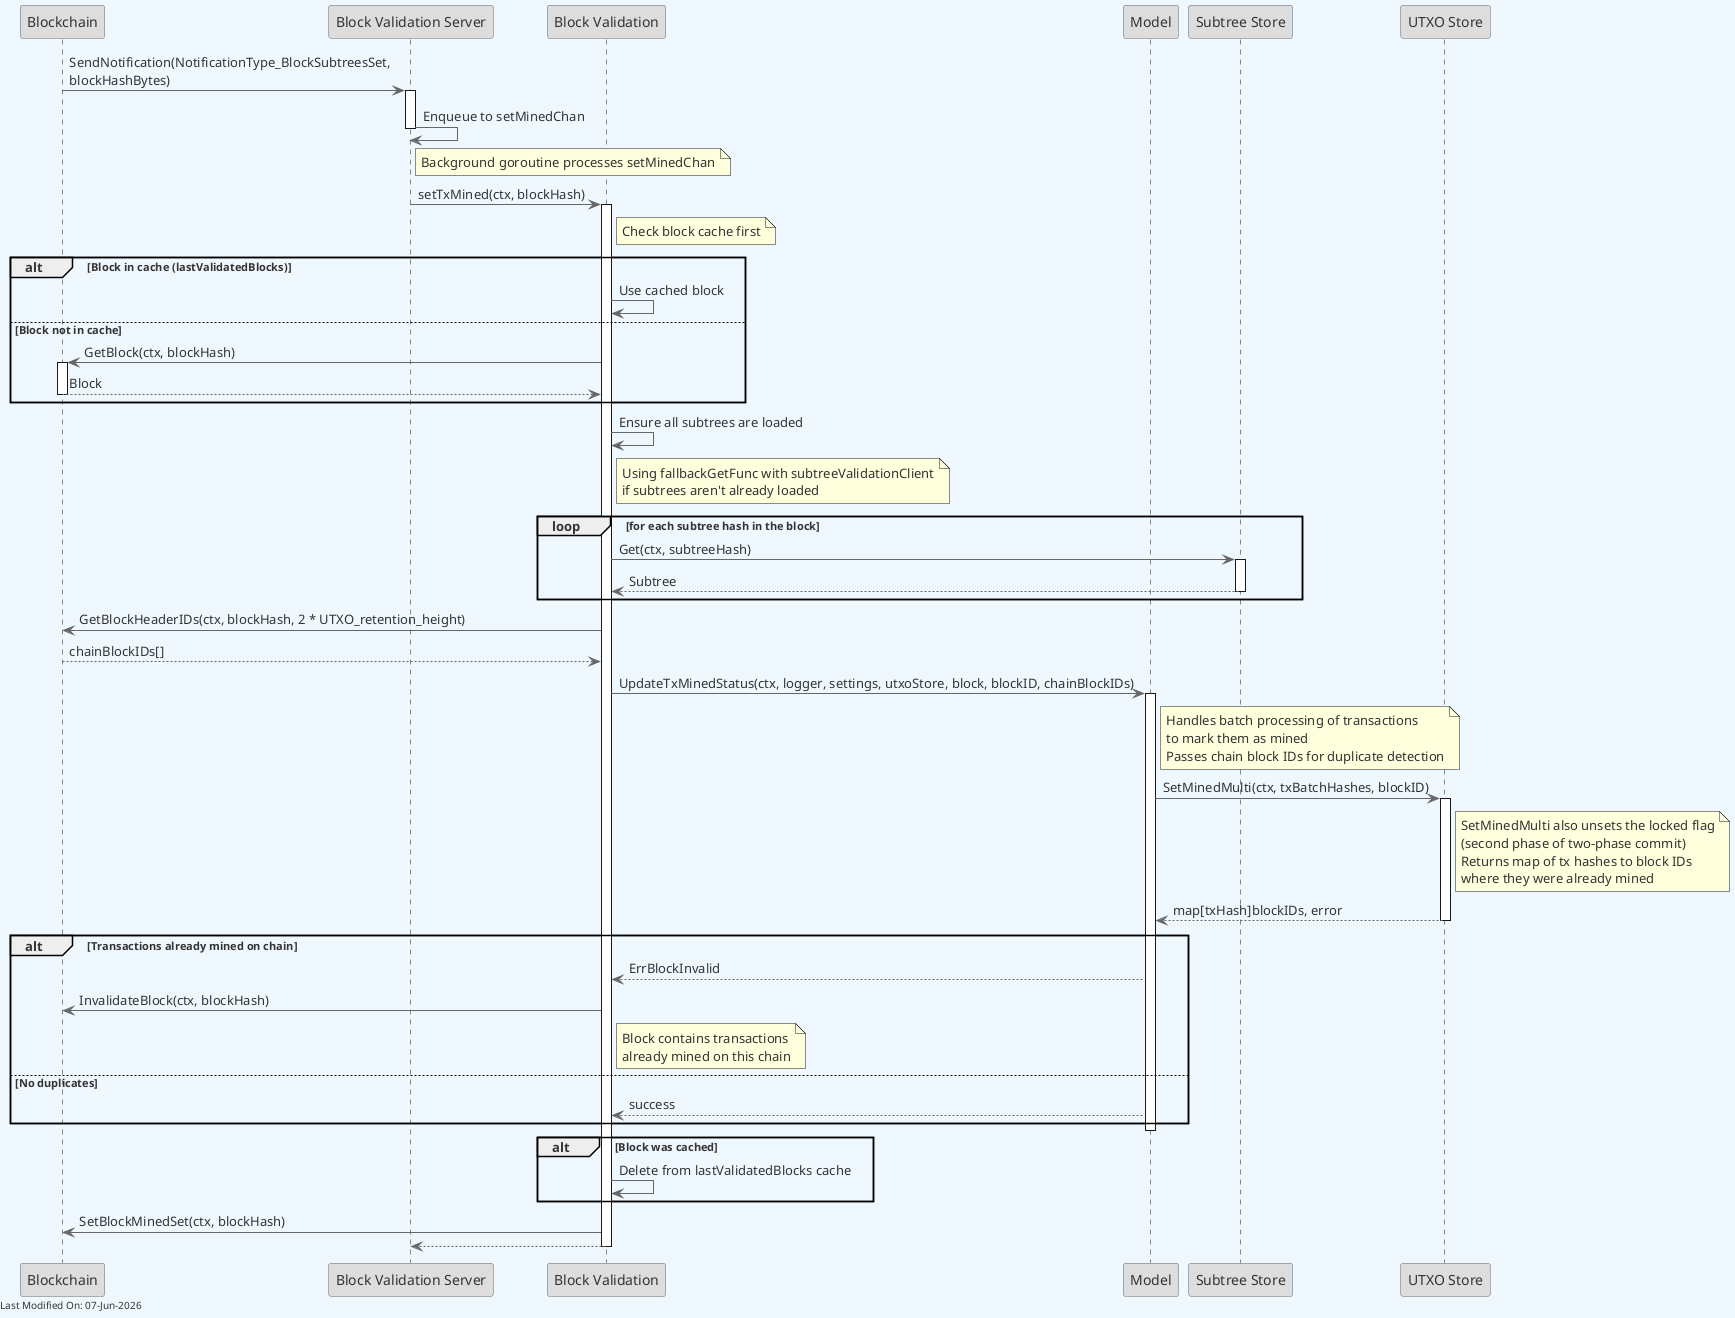 @startuml
skinparam backgroundColor #F0F8FF
skinparam defaultFontColor #333333
skinparam arrowColor #666666

' Define borders for all elements
skinparam entity {
  BorderColor #666666
  BackgroundColor #DDDDDD
}

skinparam control {
  BorderColor #666666
  BackgroundColor #DDDDDD
}

skinparam participant {
  BorderColor #666666
  BackgroundColor #DDDDDD
}



participant "Blockchain" as Blockchain
participant "Block Validation Server" as BVServer
participant "Block Validation" as BlockValidation
participant "Model" as Model
participant "Subtree Store" as SubtreeStore
participant "UTXO Store" as UTXOStore

Blockchain -> BVServer: SendNotification(NotificationType_BlockSubtreesSet, \nblockHashBytes)
activate BVServer

BVServer -> BVServer: Enqueue to setMinedChan
deactivate BVServer

note right of BVServer
  Background goroutine processes setMinedChan
end note

BVServer -> BlockValidation: setTxMined(ctx, blockHash)
activate BlockValidation

note right of BlockValidation
  Check block cache first
end note

alt Block in cache (lastValidatedBlocks)
    BlockValidation -> BlockValidation: Use cached block
else Block not in cache
    BlockValidation -> Blockchain: GetBlock(ctx, blockHash)
    activate Blockchain
    Blockchain --> BlockValidation: Block
    deactivate Blockchain
end

BlockValidation -> BlockValidation: Ensure all subtrees are loaded
note right of BlockValidation
  Using fallbackGetFunc with subtreeValidationClient
  if subtrees aren't already loaded
end note

loop for each subtree hash in the block
    BlockValidation -> SubtreeStore: Get(ctx, subtreeHash)
    activate SubtreeStore
    SubtreeStore --> BlockValidation: Subtree
    deactivate SubtreeStore
end

BlockValidation -> Blockchain: GetBlockHeaderIDs(ctx, blockHash, 2 * UTXO_retention_height)
Blockchain --> BlockValidation: chainBlockIDs[]

BlockValidation -> Model: UpdateTxMinedStatus(ctx, logger, settings, utxoStore, block, blockID, chainBlockIDs)
activate Model
note right of Model
  Handles batch processing of transactions
  to mark them as mined
  Passes chain block IDs for duplicate detection
end note

Model -> UTXOStore: SetMinedMulti(ctx, txBatchHashes, blockID)
activate UTXOStore
note right of UTXOStore
  SetMinedMulti also unsets the locked flag
  (second phase of two-phase commit)
  Returns map of tx hashes to block IDs
  where they were already mined
end note
UTXOStore --> Model: map[txHash]blockIDs, error
deactivate UTXOStore

alt Transactions already mined on chain
    Model --> BlockValidation: ErrBlockInvalid
    BlockValidation -> Blockchain: InvalidateBlock(ctx, blockHash)
    note right of BlockValidation
      Block contains transactions
      already mined on this chain
    end note
else No duplicates
    Model --> BlockValidation: success
end

deactivate Model

alt Block was cached
    BlockValidation -> BlockValidation: Delete from lastValidatedBlocks cache
end

BlockValidation -> Blockchain: SetBlockMinedSet(ctx, blockHash)

BlockValidation --> BVServer
deactivate BlockValidation

left footer Last Modified On: %date("dd-MMM-yyyy")

@enduml
